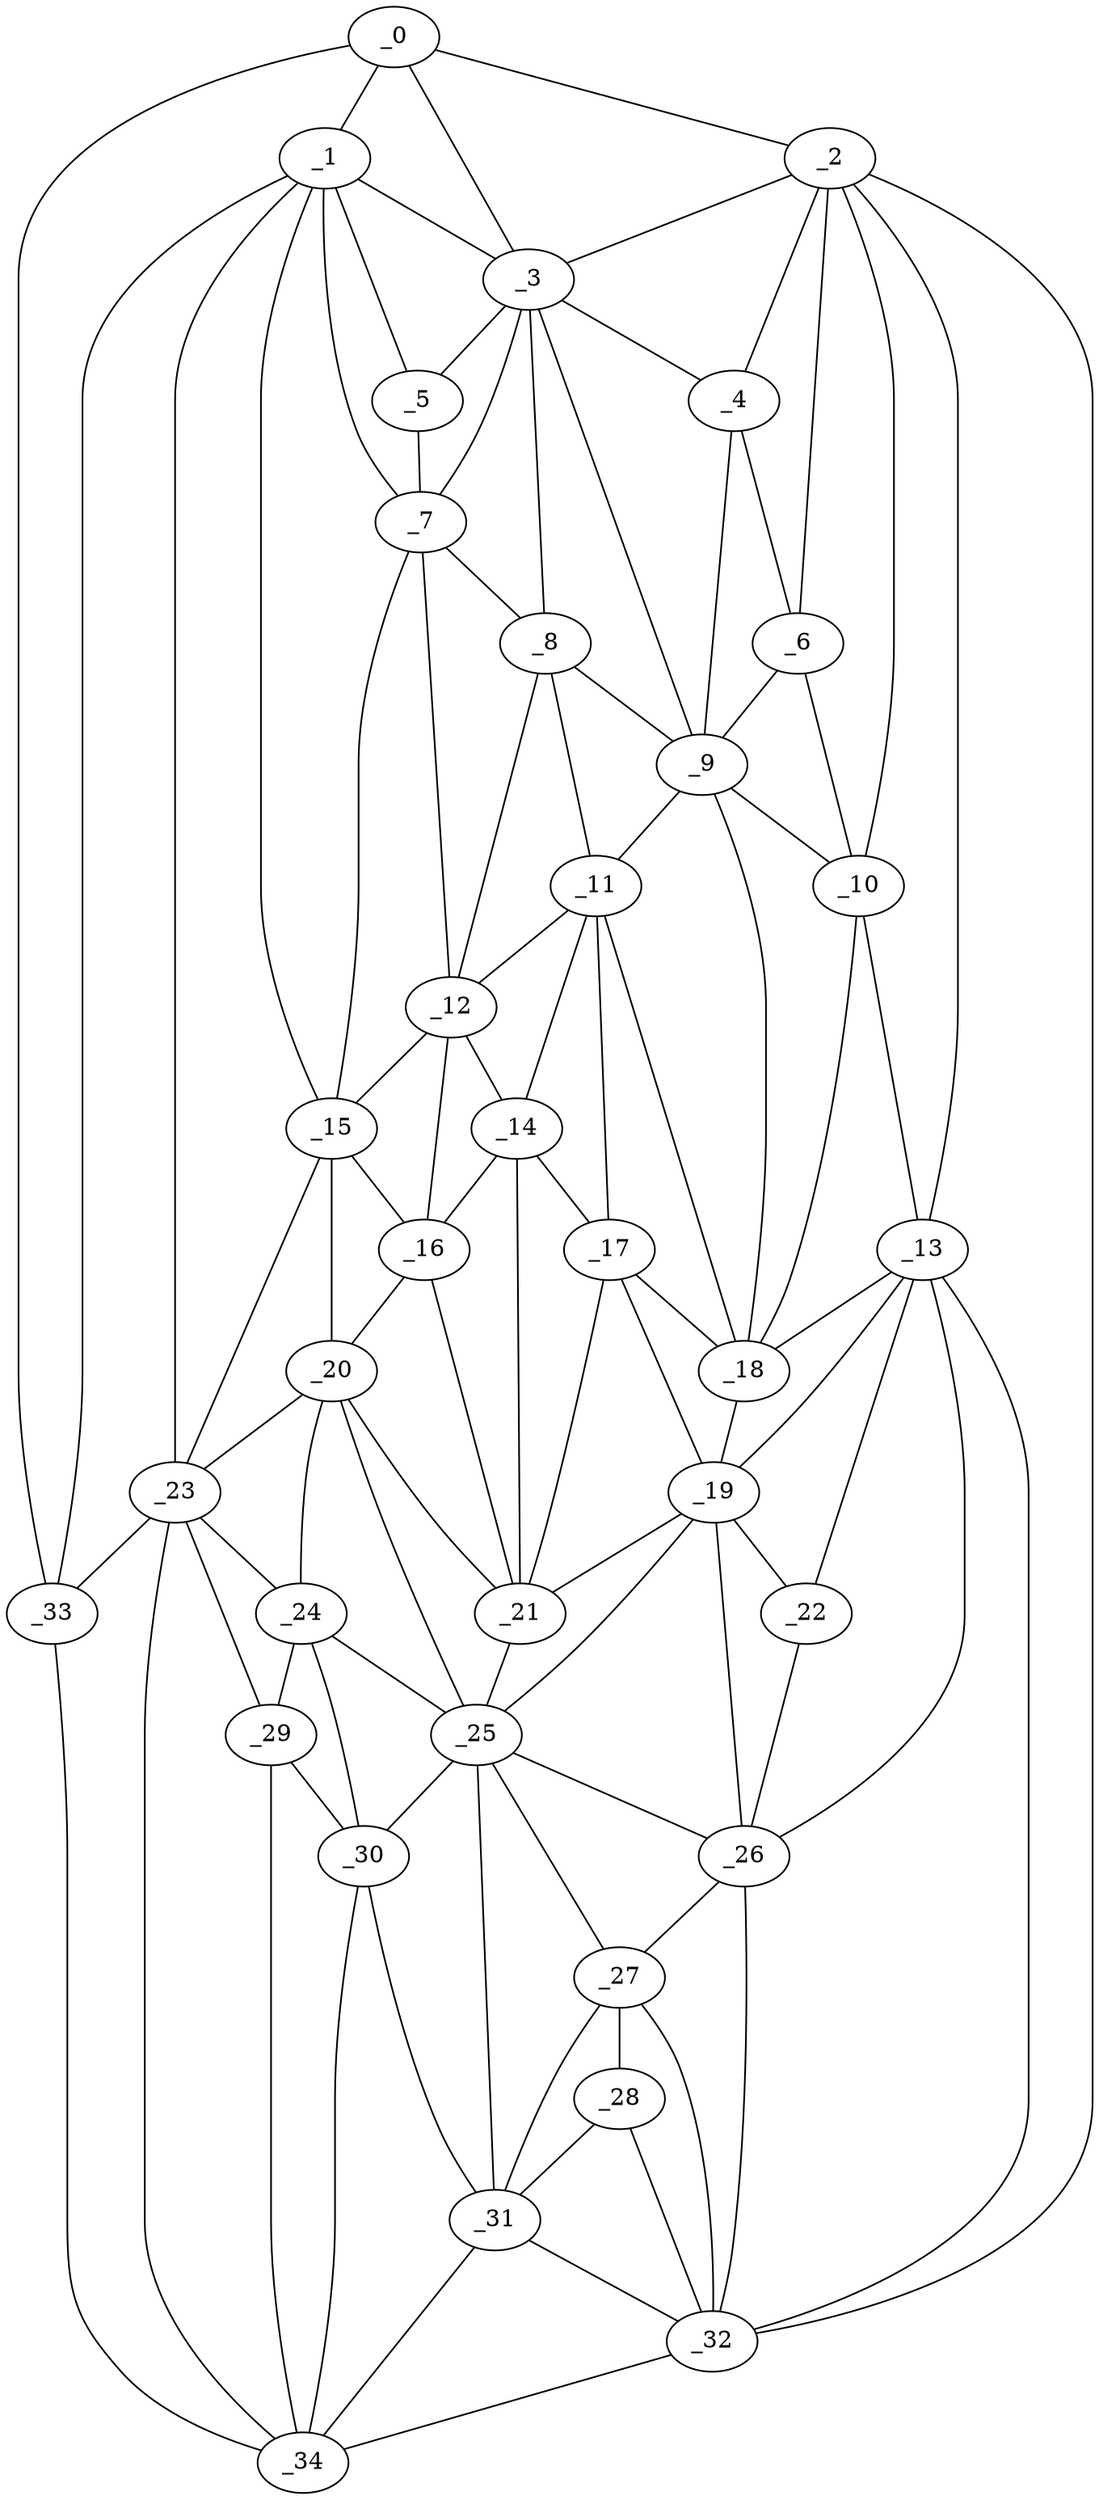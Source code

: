 graph "obj65__350.gxl" {
	_0	 [x=13,
		y=10];
	_1	 [x=18,
		y=19];
	_0 -- _1	 [valence=2];
	_2	 [x=25,
		y=126];
	_0 -- _2	 [valence=1];
	_3	 [x=30,
		y=73];
	_0 -- _3	 [valence=1];
	_33	 [x=111,
		y=3];
	_0 -- _33	 [valence=1];
	_1 -- _3	 [valence=2];
	_5	 [x=31,
		y=61];
	_1 -- _5	 [valence=1];
	_7	 [x=41,
		y=60];
	_1 -- _7	 [valence=2];
	_15	 [x=64,
		y=64];
	_1 -- _15	 [valence=2];
	_23	 [x=84,
		y=60];
	_1 -- _23	 [valence=2];
	_1 -- _33	 [valence=2];
	_2 -- _3	 [valence=2];
	_4	 [x=30,
		y=113];
	_2 -- _4	 [valence=1];
	_6	 [x=36,
		y=115];
	_2 -- _6	 [valence=2];
	_10	 [x=48,
		y=115];
	_2 -- _10	 [valence=1];
	_13	 [x=59,
		y=114];
	_2 -- _13	 [valence=1];
	_32	 [x=110,
		y=119];
	_2 -- _32	 [valence=1];
	_3 -- _4	 [valence=2];
	_3 -- _5	 [valence=2];
	_3 -- _7	 [valence=2];
	_8	 [x=42,
		y=76];
	_3 -- _8	 [valence=2];
	_9	 [x=44,
		y=83];
	_3 -- _9	 [valence=1];
	_4 -- _6	 [valence=1];
	_4 -- _9	 [valence=2];
	_5 -- _7	 [valence=2];
	_6 -- _9	 [valence=1];
	_6 -- _10	 [valence=2];
	_7 -- _8	 [valence=1];
	_12	 [x=58,
		y=75];
	_7 -- _12	 [valence=2];
	_7 -- _15	 [valence=1];
	_8 -- _9	 [valence=2];
	_11	 [x=51,
		y=82];
	_8 -- _11	 [valence=2];
	_8 -- _12	 [valence=2];
	_9 -- _10	 [valence=2];
	_9 -- _11	 [valence=1];
	_18	 [x=66,
		y=96];
	_9 -- _18	 [valence=2];
	_10 -- _13	 [valence=2];
	_10 -- _18	 [valence=2];
	_11 -- _12	 [valence=1];
	_14	 [x=62,
		y=82];
	_11 -- _14	 [valence=2];
	_17	 [x=64,
		y=89];
	_11 -- _17	 [valence=2];
	_11 -- _18	 [valence=2];
	_12 -- _14	 [valence=2];
	_12 -- _15	 [valence=1];
	_16	 [x=64,
		y=74];
	_12 -- _16	 [valence=2];
	_13 -- _18	 [valence=2];
	_19	 [x=71,
		y=99];
	_13 -- _19	 [valence=2];
	_22	 [x=75,
		y=111];
	_13 -- _22	 [valence=2];
	_26	 [x=86,
		y=112];
	_13 -- _26	 [valence=2];
	_13 -- _32	 [valence=2];
	_14 -- _16	 [valence=2];
	_14 -- _17	 [valence=1];
	_21	 [x=75,
		y=81];
	_14 -- _21	 [valence=2];
	_15 -- _16	 [valence=1];
	_20	 [x=75,
		y=74];
	_15 -- _20	 [valence=2];
	_15 -- _23	 [valence=1];
	_16 -- _20	 [valence=2];
	_16 -- _21	 [valence=2];
	_17 -- _18	 [valence=1];
	_17 -- _19	 [valence=2];
	_17 -- _21	 [valence=1];
	_18 -- _19	 [valence=1];
	_19 -- _21	 [valence=2];
	_19 -- _22	 [valence=2];
	_25	 [x=86,
		y=80];
	_19 -- _25	 [valence=2];
	_19 -- _26	 [valence=2];
	_20 -- _21	 [valence=1];
	_20 -- _23	 [valence=1];
	_24	 [x=85,
		y=73];
	_20 -- _24	 [valence=2];
	_20 -- _25	 [valence=2];
	_21 -- _25	 [valence=2];
	_22 -- _26	 [valence=1];
	_23 -- _24	 [valence=2];
	_29	 [x=105,
		y=62];
	_23 -- _29	 [valence=2];
	_23 -- _33	 [valence=1];
	_34	 [x=118,
		y=11];
	_23 -- _34	 [valence=2];
	_24 -- _25	 [valence=2];
	_24 -- _29	 [valence=1];
	_30	 [x=107,
		y=81];
	_24 -- _30	 [valence=2];
	_25 -- _26	 [valence=2];
	_27	 [x=93,
		y=111];
	_25 -- _27	 [valence=2];
	_25 -- _30	 [valence=2];
	_31	 [x=108,
		y=93];
	_25 -- _31	 [valence=2];
	_26 -- _27	 [valence=2];
	_26 -- _32	 [valence=1];
	_28	 [x=98,
		y=111];
	_27 -- _28	 [valence=1];
	_27 -- _31	 [valence=2];
	_27 -- _32	 [valence=2];
	_28 -- _31	 [valence=2];
	_28 -- _32	 [valence=2];
	_29 -- _30	 [valence=1];
	_29 -- _34	 [valence=2];
	_30 -- _31	 [valence=2];
	_30 -- _34	 [valence=2];
	_31 -- _32	 [valence=1];
	_31 -- _34	 [valence=1];
	_32 -- _34	 [valence=1];
	_33 -- _34	 [valence=1];
}
